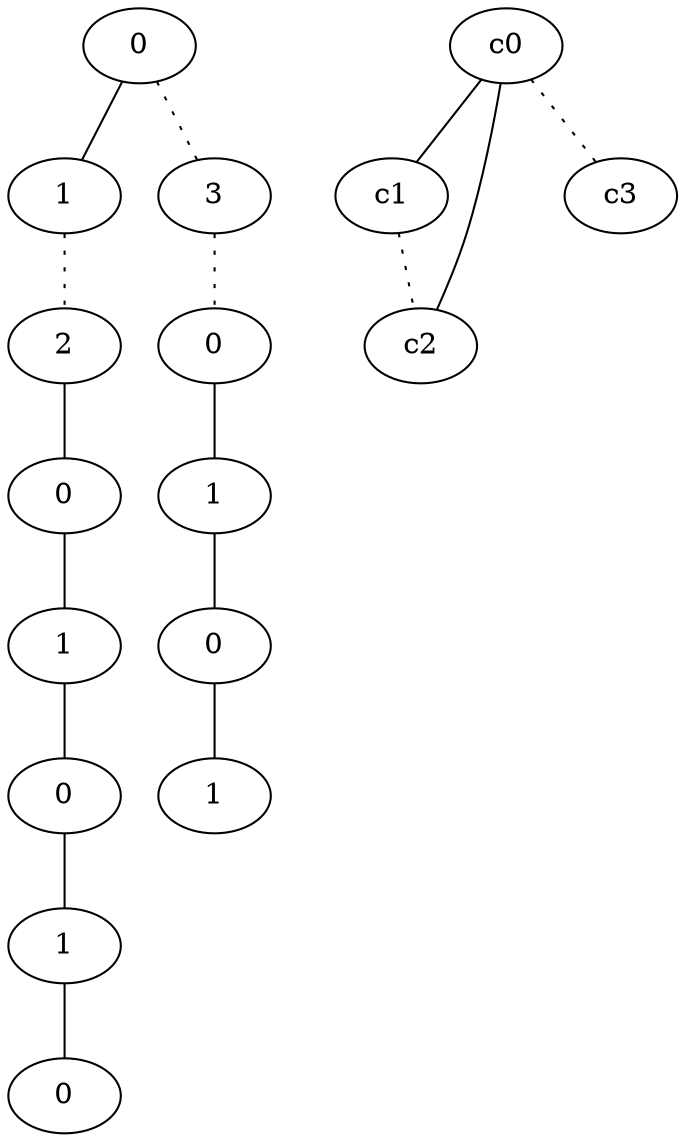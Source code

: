 graph {
a0[label=0];
a1[label=1];
a2[label=2];
a3[label=0];
a4[label=1];
a5[label=0];
a6[label=1];
a7[label=0];
a8[label=3];
a9[label=0];
a10[label=1];
a11[label=0];
a12[label=1];
a0 -- a1;
a0 -- a8 [style=dotted];
a1 -- a2 [style=dotted];
a2 -- a3;
a3 -- a4;
a4 -- a5;
a5 -- a6;
a6 -- a7;
a8 -- a9 [style=dotted];
a9 -- a10;
a10 -- a11;
a11 -- a12;
c0 -- c1;
c0 -- c2;
c0 -- c3 [style=dotted];
c1 -- c2 [style=dotted];
}
